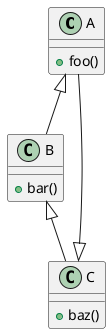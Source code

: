 ''' Excessive Nesting (Parsing Complexity) '''
@startuml
class A {
  +foo()
}
class B {
  +bar()
}
class C {
  +baz()
}
A <|-- B
B <|-- C
C <|-- A
@enduml
